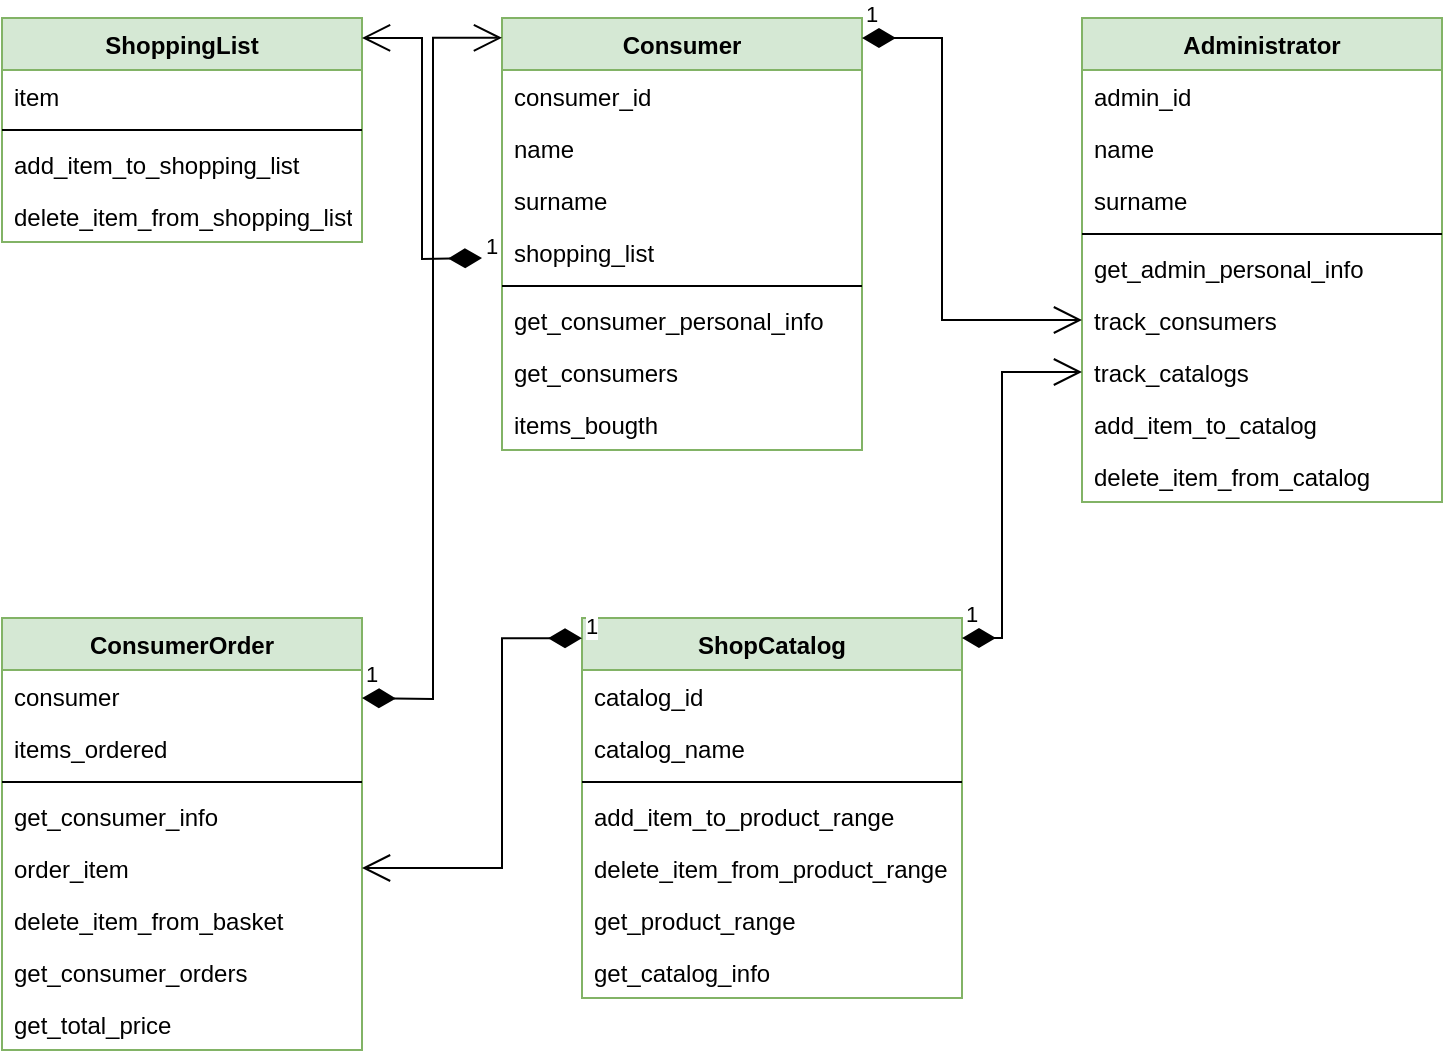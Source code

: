 <mxfile version="17.1.2" type="device"><diagram id="hkRfp62JfSiX2unuB-ZR" name="Page-1"><mxGraphModel dx="868" dy="482" grid="1" gridSize="10" guides="1" tooltips="1" connect="1" arrows="1" fold="1" page="1" pageScale="1" pageWidth="827" pageHeight="1169" math="0" shadow="0"><root><mxCell id="0"/><mxCell id="1" parent="0"/><mxCell id="3jDqc1wJ6Ue-AtiO17JY-5" value="ShoppingList" style="swimlane;fontStyle=1;align=center;verticalAlign=top;childLayout=stackLayout;horizontal=1;startSize=26;horizontalStack=0;resizeParent=1;resizeParentMax=0;resizeLast=0;collapsible=1;marginBottom=0;fillColor=#d5e8d4;strokeColor=#82b366;" vertex="1" parent="1"><mxGeometry x="40" y="330" width="180" height="112" as="geometry"/></mxCell><mxCell id="3jDqc1wJ6Ue-AtiO17JY-6" value="item" style="text;strokeColor=none;fillColor=none;align=left;verticalAlign=top;spacingLeft=4;spacingRight=4;overflow=hidden;rotatable=0;points=[[0,0.5],[1,0.5]];portConstraint=eastwest;" vertex="1" parent="3jDqc1wJ6Ue-AtiO17JY-5"><mxGeometry y="26" width="180" height="26" as="geometry"/></mxCell><mxCell id="3jDqc1wJ6Ue-AtiO17JY-7" value="" style="line;strokeWidth=1;fillColor=none;align=left;verticalAlign=middle;spacingTop=-1;spacingLeft=3;spacingRight=3;rotatable=0;labelPosition=right;points=[];portConstraint=eastwest;" vertex="1" parent="3jDqc1wJ6Ue-AtiO17JY-5"><mxGeometry y="52" width="180" height="8" as="geometry"/></mxCell><mxCell id="3jDqc1wJ6Ue-AtiO17JY-8" value="add_item_to_shopping_list" style="text;strokeColor=none;fillColor=none;align=left;verticalAlign=top;spacingLeft=4;spacingRight=4;overflow=hidden;rotatable=0;points=[[0,0.5],[1,0.5]];portConstraint=eastwest;" vertex="1" parent="3jDqc1wJ6Ue-AtiO17JY-5"><mxGeometry y="60" width="180" height="26" as="geometry"/></mxCell><mxCell id="3jDqc1wJ6Ue-AtiO17JY-9" value="delete_item_from_shopping_list" style="text;strokeColor=none;fillColor=none;align=left;verticalAlign=top;spacingLeft=4;spacingRight=4;overflow=hidden;rotatable=0;points=[[0,0.5],[1,0.5]];portConstraint=eastwest;" vertex="1" parent="3jDqc1wJ6Ue-AtiO17JY-5"><mxGeometry y="86" width="180" height="26" as="geometry"/></mxCell><mxCell id="3jDqc1wJ6Ue-AtiO17JY-10" value="Consumer" style="swimlane;fontStyle=1;align=center;verticalAlign=top;childLayout=stackLayout;horizontal=1;startSize=26;horizontalStack=0;resizeParent=1;resizeParentMax=0;resizeLast=0;collapsible=1;marginBottom=0;fillColor=#d5e8d4;strokeColor=#82b366;" vertex="1" parent="1"><mxGeometry x="290" y="330" width="180" height="216" as="geometry"/></mxCell><mxCell id="3jDqc1wJ6Ue-AtiO17JY-11" value="consumer_id" style="text;strokeColor=none;fillColor=none;align=left;verticalAlign=top;spacingLeft=4;spacingRight=4;overflow=hidden;rotatable=0;points=[[0,0.5],[1,0.5]];portConstraint=eastwest;" vertex="1" parent="3jDqc1wJ6Ue-AtiO17JY-10"><mxGeometry y="26" width="180" height="26" as="geometry"/></mxCell><mxCell id="3jDqc1wJ6Ue-AtiO17JY-15" value="name" style="text;strokeColor=none;fillColor=none;align=left;verticalAlign=top;spacingLeft=4;spacingRight=4;overflow=hidden;rotatable=0;points=[[0,0.5],[1,0.5]];portConstraint=eastwest;" vertex="1" parent="3jDqc1wJ6Ue-AtiO17JY-10"><mxGeometry y="52" width="180" height="26" as="geometry"/></mxCell><mxCell id="3jDqc1wJ6Ue-AtiO17JY-13" value="surname" style="text;strokeColor=none;fillColor=none;align=left;verticalAlign=top;spacingLeft=4;spacingRight=4;overflow=hidden;rotatable=0;points=[[0,0.5],[1,0.5]];portConstraint=eastwest;" vertex="1" parent="3jDqc1wJ6Ue-AtiO17JY-10"><mxGeometry y="78" width="180" height="26" as="geometry"/></mxCell><mxCell id="3jDqc1wJ6Ue-AtiO17JY-14" value="shopping_list" style="text;strokeColor=none;fillColor=none;align=left;verticalAlign=top;spacingLeft=4;spacingRight=4;overflow=hidden;rotatable=0;points=[[0,0.5],[1,0.5]];portConstraint=eastwest;" vertex="1" parent="3jDqc1wJ6Ue-AtiO17JY-10"><mxGeometry y="104" width="180" height="26" as="geometry"/></mxCell><mxCell id="3jDqc1wJ6Ue-AtiO17JY-49" value="1" style="endArrow=open;html=1;endSize=12;startArrow=diamondThin;startSize=14;startFill=1;edgeStyle=orthogonalEdgeStyle;align=left;verticalAlign=bottom;rounded=0;entryX=1;entryY=0.089;entryDx=0;entryDy=0;entryPerimeter=0;" edge="1" parent="3jDqc1wJ6Ue-AtiO17JY-10" target="3jDqc1wJ6Ue-AtiO17JY-5"><mxGeometry x="-1" y="3" relative="1" as="geometry"><mxPoint x="-10" y="120" as="sourcePoint"/><mxPoint x="140" y="120" as="targetPoint"/></mxGeometry></mxCell><mxCell id="3jDqc1wJ6Ue-AtiO17JY-12" value="" style="line;strokeWidth=1;fillColor=none;align=left;verticalAlign=middle;spacingTop=-1;spacingLeft=3;spacingRight=3;rotatable=0;labelPosition=right;points=[];portConstraint=eastwest;" vertex="1" parent="3jDqc1wJ6Ue-AtiO17JY-10"><mxGeometry y="130" width="180" height="8" as="geometry"/></mxCell><mxCell id="3jDqc1wJ6Ue-AtiO17JY-16" value="get_consumer_personal_info" style="text;strokeColor=none;fillColor=none;align=left;verticalAlign=top;spacingLeft=4;spacingRight=4;overflow=hidden;rotatable=0;points=[[0,0.5],[1,0.5]];portConstraint=eastwest;" vertex="1" parent="3jDqc1wJ6Ue-AtiO17JY-10"><mxGeometry y="138" width="180" height="26" as="geometry"/></mxCell><mxCell id="3jDqc1wJ6Ue-AtiO17JY-17" value="get_consumers" style="text;strokeColor=none;fillColor=none;align=left;verticalAlign=top;spacingLeft=4;spacingRight=4;overflow=hidden;rotatable=0;points=[[0,0.5],[1,0.5]];portConstraint=eastwest;" vertex="1" parent="3jDqc1wJ6Ue-AtiO17JY-10"><mxGeometry y="164" width="180" height="26" as="geometry"/></mxCell><mxCell id="3jDqc1wJ6Ue-AtiO17JY-18" value="items_bougth" style="text;strokeColor=none;fillColor=none;align=left;verticalAlign=top;spacingLeft=4;spacingRight=4;overflow=hidden;rotatable=0;points=[[0,0.5],[1,0.5]];portConstraint=eastwest;" vertex="1" parent="3jDqc1wJ6Ue-AtiO17JY-10"><mxGeometry y="190" width="180" height="26" as="geometry"/></mxCell><mxCell id="3jDqc1wJ6Ue-AtiO17JY-19" value="Administrator" style="swimlane;fontStyle=1;align=center;verticalAlign=top;childLayout=stackLayout;horizontal=1;startSize=26;horizontalStack=0;resizeParent=1;resizeParentMax=0;resizeLast=0;collapsible=1;marginBottom=0;fillColor=#d5e8d4;strokeColor=#82b366;" vertex="1" parent="1"><mxGeometry x="580" y="330" width="180" height="242" as="geometry"/></mxCell><mxCell id="3jDqc1wJ6Ue-AtiO17JY-20" value="admin_id" style="text;strokeColor=none;fillColor=none;align=left;verticalAlign=top;spacingLeft=4;spacingRight=4;overflow=hidden;rotatable=0;points=[[0,0.5],[1,0.5]];portConstraint=eastwest;" vertex="1" parent="3jDqc1wJ6Ue-AtiO17JY-19"><mxGeometry y="26" width="180" height="26" as="geometry"/></mxCell><mxCell id="3jDqc1wJ6Ue-AtiO17JY-21" value="name" style="text;strokeColor=none;fillColor=none;align=left;verticalAlign=top;spacingLeft=4;spacingRight=4;overflow=hidden;rotatable=0;points=[[0,0.5],[1,0.5]];portConstraint=eastwest;" vertex="1" parent="3jDqc1wJ6Ue-AtiO17JY-19"><mxGeometry y="52" width="180" height="26" as="geometry"/></mxCell><mxCell id="3jDqc1wJ6Ue-AtiO17JY-22" value="surname" style="text;strokeColor=none;fillColor=none;align=left;verticalAlign=top;spacingLeft=4;spacingRight=4;overflow=hidden;rotatable=0;points=[[0,0.5],[1,0.5]];portConstraint=eastwest;" vertex="1" parent="3jDqc1wJ6Ue-AtiO17JY-19"><mxGeometry y="78" width="180" height="26" as="geometry"/></mxCell><mxCell id="3jDqc1wJ6Ue-AtiO17JY-24" value="" style="line;strokeWidth=1;fillColor=none;align=left;verticalAlign=middle;spacingTop=-1;spacingLeft=3;spacingRight=3;rotatable=0;labelPosition=right;points=[];portConstraint=eastwest;" vertex="1" parent="3jDqc1wJ6Ue-AtiO17JY-19"><mxGeometry y="104" width="180" height="8" as="geometry"/></mxCell><mxCell id="3jDqc1wJ6Ue-AtiO17JY-25" value="get_admin_personal_info" style="text;strokeColor=none;fillColor=none;align=left;verticalAlign=top;spacingLeft=4;spacingRight=4;overflow=hidden;rotatable=0;points=[[0,0.5],[1,0.5]];portConstraint=eastwest;" vertex="1" parent="3jDqc1wJ6Ue-AtiO17JY-19"><mxGeometry y="112" width="180" height="26" as="geometry"/></mxCell><mxCell id="3jDqc1wJ6Ue-AtiO17JY-26" value="track_consumers" style="text;strokeColor=none;fillColor=none;align=left;verticalAlign=top;spacingLeft=4;spacingRight=4;overflow=hidden;rotatable=0;points=[[0,0.5],[1,0.5]];portConstraint=eastwest;" vertex="1" parent="3jDqc1wJ6Ue-AtiO17JY-19"><mxGeometry y="138" width="180" height="26" as="geometry"/></mxCell><mxCell id="3jDqc1wJ6Ue-AtiO17JY-27" value="track_catalogs" style="text;strokeColor=none;fillColor=none;align=left;verticalAlign=top;spacingLeft=4;spacingRight=4;overflow=hidden;rotatable=0;points=[[0,0.5],[1,0.5]];portConstraint=eastwest;" vertex="1" parent="3jDqc1wJ6Ue-AtiO17JY-19"><mxGeometry y="164" width="180" height="26" as="geometry"/></mxCell><mxCell id="3jDqc1wJ6Ue-AtiO17JY-28" value="add_item_to_catalog" style="text;strokeColor=none;fillColor=none;align=left;verticalAlign=top;spacingLeft=4;spacingRight=4;overflow=hidden;rotatable=0;points=[[0,0.5],[1,0.5]];portConstraint=eastwest;" vertex="1" parent="3jDqc1wJ6Ue-AtiO17JY-19"><mxGeometry y="190" width="180" height="26" as="geometry"/></mxCell><mxCell id="3jDqc1wJ6Ue-AtiO17JY-29" value="delete_item_from_catalog" style="text;strokeColor=none;fillColor=none;align=left;verticalAlign=top;spacingLeft=4;spacingRight=4;overflow=hidden;rotatable=0;points=[[0,0.5],[1,0.5]];portConstraint=eastwest;" vertex="1" parent="3jDqc1wJ6Ue-AtiO17JY-19"><mxGeometry y="216" width="180" height="26" as="geometry"/></mxCell><mxCell id="3jDqc1wJ6Ue-AtiO17JY-30" value="ConsumerOrder" style="swimlane;fontStyle=1;align=center;verticalAlign=top;childLayout=stackLayout;horizontal=1;startSize=26;horizontalStack=0;resizeParent=1;resizeParentMax=0;resizeLast=0;collapsible=1;marginBottom=0;fillColor=#d5e8d4;strokeColor=#82b366;" vertex="1" parent="1"><mxGeometry x="40" y="630" width="180" height="216" as="geometry"/></mxCell><mxCell id="3jDqc1wJ6Ue-AtiO17JY-31" value="consumer" style="text;strokeColor=none;fillColor=none;align=left;verticalAlign=top;spacingLeft=4;spacingRight=4;overflow=hidden;rotatable=0;points=[[0,0.5],[1,0.5]];portConstraint=eastwest;" vertex="1" parent="3jDqc1wJ6Ue-AtiO17JY-30"><mxGeometry y="26" width="180" height="26" as="geometry"/></mxCell><mxCell id="3jDqc1wJ6Ue-AtiO17JY-32" value="items_ordered" style="text;strokeColor=none;fillColor=none;align=left;verticalAlign=top;spacingLeft=4;spacingRight=4;overflow=hidden;rotatable=0;points=[[0,0.5],[1,0.5]];portConstraint=eastwest;" vertex="1" parent="3jDqc1wJ6Ue-AtiO17JY-30"><mxGeometry y="52" width="180" height="26" as="geometry"/></mxCell><mxCell id="3jDqc1wJ6Ue-AtiO17JY-34" value="" style="line;strokeWidth=1;fillColor=none;align=left;verticalAlign=middle;spacingTop=-1;spacingLeft=3;spacingRight=3;rotatable=0;labelPosition=right;points=[];portConstraint=eastwest;" vertex="1" parent="3jDqc1wJ6Ue-AtiO17JY-30"><mxGeometry y="78" width="180" height="8" as="geometry"/></mxCell><mxCell id="3jDqc1wJ6Ue-AtiO17JY-33" value="get_consumer_info" style="text;strokeColor=none;fillColor=none;align=left;verticalAlign=top;spacingLeft=4;spacingRight=4;overflow=hidden;rotatable=0;points=[[0,0.5],[1,0.5]];portConstraint=eastwest;" vertex="1" parent="3jDqc1wJ6Ue-AtiO17JY-30"><mxGeometry y="86" width="180" height="26" as="geometry"/></mxCell><mxCell id="3jDqc1wJ6Ue-AtiO17JY-35" value="order_item" style="text;strokeColor=none;fillColor=none;align=left;verticalAlign=top;spacingLeft=4;spacingRight=4;overflow=hidden;rotatable=0;points=[[0,0.5],[1,0.5]];portConstraint=eastwest;" vertex="1" parent="3jDqc1wJ6Ue-AtiO17JY-30"><mxGeometry y="112" width="180" height="26" as="geometry"/></mxCell><mxCell id="3jDqc1wJ6Ue-AtiO17JY-36" value="delete_item_from_basket" style="text;strokeColor=none;fillColor=none;align=left;verticalAlign=top;spacingLeft=4;spacingRight=4;overflow=hidden;rotatable=0;points=[[0,0.5],[1,0.5]];portConstraint=eastwest;" vertex="1" parent="3jDqc1wJ6Ue-AtiO17JY-30"><mxGeometry y="138" width="180" height="26" as="geometry"/></mxCell><mxCell id="3jDqc1wJ6Ue-AtiO17JY-37" value="get_consumer_orders" style="text;strokeColor=none;fillColor=none;align=left;verticalAlign=top;spacingLeft=4;spacingRight=4;overflow=hidden;rotatable=0;points=[[0,0.5],[1,0.5]];portConstraint=eastwest;" vertex="1" parent="3jDqc1wJ6Ue-AtiO17JY-30"><mxGeometry y="164" width="180" height="26" as="geometry"/></mxCell><mxCell id="3jDqc1wJ6Ue-AtiO17JY-38" value="get_total_price" style="text;strokeColor=none;fillColor=none;align=left;verticalAlign=top;spacingLeft=4;spacingRight=4;overflow=hidden;rotatable=0;points=[[0,0.5],[1,0.5]];portConstraint=eastwest;" vertex="1" parent="3jDqc1wJ6Ue-AtiO17JY-30"><mxGeometry y="190" width="180" height="26" as="geometry"/></mxCell><mxCell id="3jDqc1wJ6Ue-AtiO17JY-40" value="ShopCatalog" style="swimlane;fontStyle=1;align=center;verticalAlign=top;childLayout=stackLayout;horizontal=1;startSize=26;horizontalStack=0;resizeParent=1;resizeParentMax=0;resizeLast=0;collapsible=1;marginBottom=0;fillColor=#d5e8d4;strokeColor=#82b366;" vertex="1" parent="1"><mxGeometry x="330" y="630" width="190" height="190" as="geometry"/></mxCell><mxCell id="3jDqc1wJ6Ue-AtiO17JY-41" value="catalog_id" style="text;strokeColor=none;fillColor=none;align=left;verticalAlign=top;spacingLeft=4;spacingRight=4;overflow=hidden;rotatable=0;points=[[0,0.5],[1,0.5]];portConstraint=eastwest;" vertex="1" parent="3jDqc1wJ6Ue-AtiO17JY-40"><mxGeometry y="26" width="190" height="26" as="geometry"/></mxCell><mxCell id="3jDqc1wJ6Ue-AtiO17JY-42" value="catalog_name" style="text;strokeColor=none;fillColor=none;align=left;verticalAlign=top;spacingLeft=4;spacingRight=4;overflow=hidden;rotatable=0;points=[[0,0.5],[1,0.5]];portConstraint=eastwest;" vertex="1" parent="3jDqc1wJ6Ue-AtiO17JY-40"><mxGeometry y="52" width="190" height="26" as="geometry"/></mxCell><mxCell id="3jDqc1wJ6Ue-AtiO17JY-43" value="" style="line;strokeWidth=1;fillColor=none;align=left;verticalAlign=middle;spacingTop=-1;spacingLeft=3;spacingRight=3;rotatable=0;labelPosition=right;points=[];portConstraint=eastwest;" vertex="1" parent="3jDqc1wJ6Ue-AtiO17JY-40"><mxGeometry y="78" width="190" height="8" as="geometry"/></mxCell><mxCell id="3jDqc1wJ6Ue-AtiO17JY-44" value="add_item_to_product_range" style="text;strokeColor=none;fillColor=none;align=left;verticalAlign=top;spacingLeft=4;spacingRight=4;overflow=hidden;rotatable=0;points=[[0,0.5],[1,0.5]];portConstraint=eastwest;" vertex="1" parent="3jDqc1wJ6Ue-AtiO17JY-40"><mxGeometry y="86" width="190" height="26" as="geometry"/></mxCell><mxCell id="3jDqc1wJ6Ue-AtiO17JY-45" value="delete_item_from_product_range" style="text;strokeColor=none;fillColor=none;align=left;verticalAlign=top;spacingLeft=4;spacingRight=4;overflow=hidden;rotatable=0;points=[[0,0.5],[1,0.5]];portConstraint=eastwest;" vertex="1" parent="3jDqc1wJ6Ue-AtiO17JY-40"><mxGeometry y="112" width="190" height="26" as="geometry"/></mxCell><mxCell id="3jDqc1wJ6Ue-AtiO17JY-46" value="get_product_range" style="text;strokeColor=none;fillColor=none;align=left;verticalAlign=top;spacingLeft=4;spacingRight=4;overflow=hidden;rotatable=0;points=[[0,0.5],[1,0.5]];portConstraint=eastwest;" vertex="1" parent="3jDqc1wJ6Ue-AtiO17JY-40"><mxGeometry y="138" width="190" height="26" as="geometry"/></mxCell><mxCell id="3jDqc1wJ6Ue-AtiO17JY-47" value="get_catalog_info" style="text;strokeColor=none;fillColor=none;align=left;verticalAlign=top;spacingLeft=4;spacingRight=4;overflow=hidden;rotatable=0;points=[[0,0.5],[1,0.5]];portConstraint=eastwest;" vertex="1" parent="3jDqc1wJ6Ue-AtiO17JY-40"><mxGeometry y="164" width="190" height="26" as="geometry"/></mxCell><mxCell id="3jDqc1wJ6Ue-AtiO17JY-50" value="1" style="endArrow=open;html=1;endSize=12;startArrow=diamondThin;startSize=14;startFill=1;edgeStyle=orthogonalEdgeStyle;align=left;verticalAlign=bottom;rounded=0;entryX=0;entryY=0.046;entryDx=0;entryDy=0;entryPerimeter=0;" edge="1" parent="1" target="3jDqc1wJ6Ue-AtiO17JY-10"><mxGeometry x="-1" y="3" relative="1" as="geometry"><mxPoint x="220" y="670" as="sourcePoint"/><mxPoint x="380" y="670" as="targetPoint"/></mxGeometry></mxCell><mxCell id="3jDqc1wJ6Ue-AtiO17JY-51" value="1" style="endArrow=open;html=1;endSize=12;startArrow=diamondThin;startSize=14;startFill=1;edgeStyle=orthogonalEdgeStyle;align=left;verticalAlign=bottom;rounded=0;exitX=0;exitY=0.053;exitDx=0;exitDy=0;exitPerimeter=0;entryX=1;entryY=0.5;entryDx=0;entryDy=0;" edge="1" parent="1" source="3jDqc1wJ6Ue-AtiO17JY-40" target="3jDqc1wJ6Ue-AtiO17JY-35"><mxGeometry x="-1" y="3" relative="1" as="geometry"><mxPoint x="330" y="750" as="sourcePoint"/><mxPoint x="290" y="680" as="targetPoint"/><Array as="points"><mxPoint x="290" y="640"/><mxPoint x="290" y="755"/></Array></mxGeometry></mxCell><mxCell id="3jDqc1wJ6Ue-AtiO17JY-54" value="1" style="endArrow=open;html=1;endSize=12;startArrow=diamondThin;startSize=14;startFill=1;edgeStyle=orthogonalEdgeStyle;align=left;verticalAlign=bottom;rounded=0;entryX=0;entryY=0.5;entryDx=0;entryDy=0;" edge="1" parent="1" target="3jDqc1wJ6Ue-AtiO17JY-27"><mxGeometry x="-1" y="3" relative="1" as="geometry"><mxPoint x="520" y="640" as="sourcePoint"/><mxPoint x="680" y="640" as="targetPoint"/><Array as="points"><mxPoint x="540" y="640"/><mxPoint x="540" y="507"/></Array></mxGeometry></mxCell><mxCell id="3jDqc1wJ6Ue-AtiO17JY-55" value="1" style="endArrow=open;html=1;endSize=12;startArrow=diamondThin;startSize=14;startFill=1;edgeStyle=orthogonalEdgeStyle;align=left;verticalAlign=bottom;rounded=0;entryX=0;entryY=0.5;entryDx=0;entryDy=0;" edge="1" parent="1" target="3jDqc1wJ6Ue-AtiO17JY-26"><mxGeometry x="-1" y="3" relative="1" as="geometry"><mxPoint x="470" y="340" as="sourcePoint"/><mxPoint x="630" y="340" as="targetPoint"/><Array as="points"><mxPoint x="510" y="340"/><mxPoint x="510" y="481"/></Array></mxGeometry></mxCell></root></mxGraphModel></diagram></mxfile>